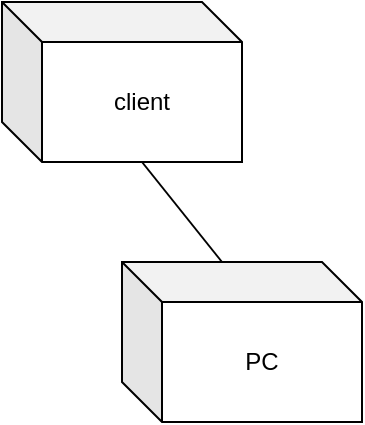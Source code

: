 <mxfile version="20.6.0" type="device"><diagram name="Page-1" id="13e1069c-82ec-6db2-03f1-153e76fe0fe0"><mxGraphModel dx="1038" dy="579" grid="1" gridSize="10" guides="1" tooltips="1" connect="1" arrows="1" fold="1" page="1" pageScale="1" pageWidth="1100" pageHeight="850" background="none" math="0" shadow="0"><root><mxCell id="0"/><mxCell id="1" parent="0"/><mxCell id="OsoV1G1VbHRLU_qwPCWJ-1" value="PC" style="shape=cube;whiteSpace=wrap;html=1;boundedLbl=1;backgroundOutline=1;darkOpacity=0.05;darkOpacity2=0.1;" vertex="1" parent="1"><mxGeometry x="470" y="300" width="120" height="80" as="geometry"/></mxCell><mxCell id="OsoV1G1VbHRLU_qwPCWJ-2" value="client" style="shape=cube;whiteSpace=wrap;html=1;boundedLbl=1;backgroundOutline=1;darkOpacity=0.05;darkOpacity2=0.1;" vertex="1" parent="1"><mxGeometry x="410" y="170" width="120" height="80" as="geometry"/></mxCell><mxCell id="OsoV1G1VbHRLU_qwPCWJ-3" value="" style="endArrow=none;html=1;rounded=0;exitX=0;exitY=0;exitDx=70;exitDy=80;exitPerimeter=0;entryX=0;entryY=0;entryDx=50;entryDy=0;entryPerimeter=0;" edge="1" parent="1" source="OsoV1G1VbHRLU_qwPCWJ-2" target="OsoV1G1VbHRLU_qwPCWJ-1"><mxGeometry width="50" height="50" relative="1" as="geometry"><mxPoint x="510" y="370" as="sourcePoint"/><mxPoint x="560" y="320" as="targetPoint"/></mxGeometry></mxCell></root></mxGraphModel></diagram></mxfile>
